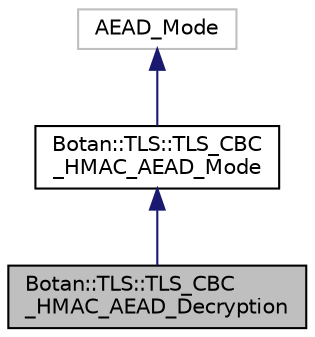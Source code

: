 digraph "Botan::TLS::TLS_CBC_HMAC_AEAD_Decryption"
{
  edge [fontname="Helvetica",fontsize="10",labelfontname="Helvetica",labelfontsize="10"];
  node [fontname="Helvetica",fontsize="10",shape=record];
  Node3 [label="Botan::TLS::TLS_CBC\l_HMAC_AEAD_Decryption",height=0.2,width=0.4,color="black", fillcolor="grey75", style="filled", fontcolor="black"];
  Node4 -> Node3 [dir="back",color="midnightblue",fontsize="10",style="solid",fontname="Helvetica"];
  Node4 [label="Botan::TLS::TLS_CBC\l_HMAC_AEAD_Mode",height=0.2,width=0.4,color="black", fillcolor="white", style="filled",URL="$class_botan_1_1_t_l_s_1_1_t_l_s___c_b_c___h_m_a_c___a_e_a_d___mode.html"];
  Node5 -> Node4 [dir="back",color="midnightblue",fontsize="10",style="solid",fontname="Helvetica"];
  Node5 [label="AEAD_Mode",height=0.2,width=0.4,color="grey75", fillcolor="white", style="filled"];
}
